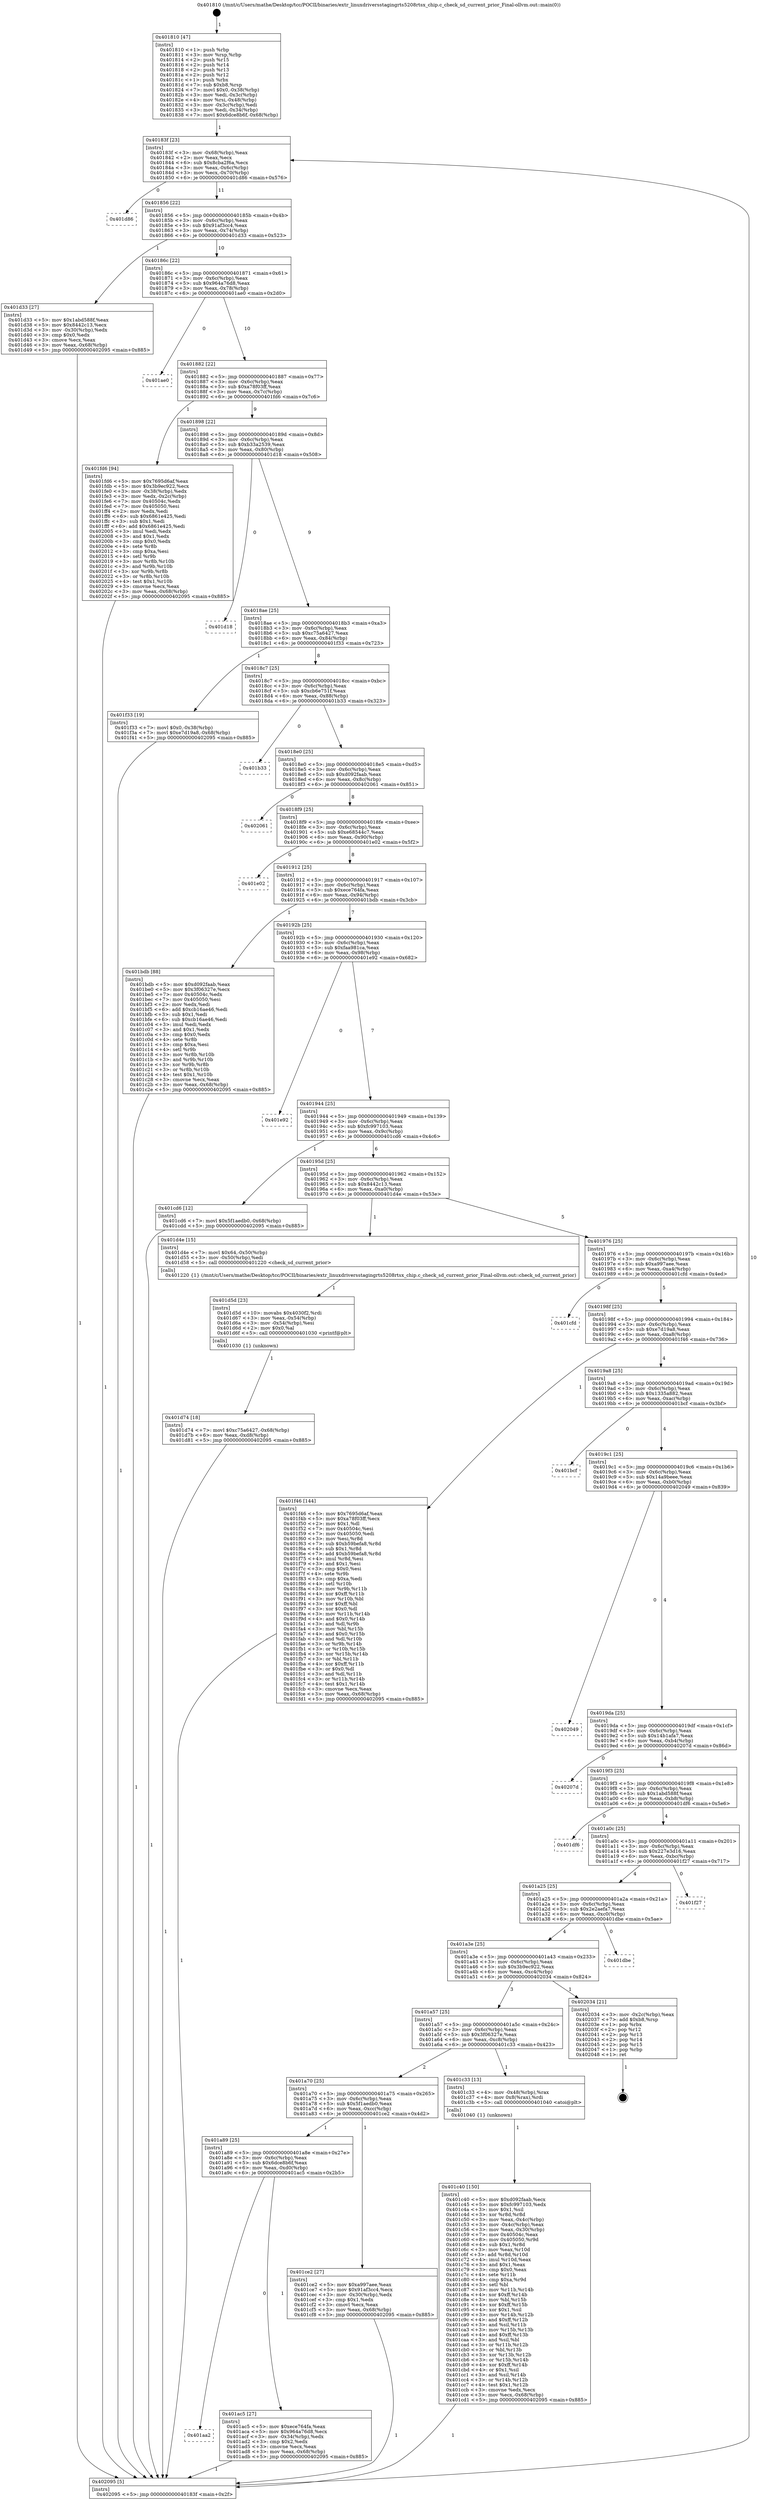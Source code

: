 digraph "0x401810" {
  label = "0x401810 (/mnt/c/Users/mathe/Desktop/tcc/POCII/binaries/extr_linuxdriversstagingrts5208rtsx_chip.c_check_sd_current_prior_Final-ollvm.out::main(0))"
  labelloc = "t"
  node[shape=record]

  Entry [label="",width=0.3,height=0.3,shape=circle,fillcolor=black,style=filled]
  "0x40183f" [label="{
     0x40183f [23]\l
     | [instrs]\l
     &nbsp;&nbsp;0x40183f \<+3\>: mov -0x68(%rbp),%eax\l
     &nbsp;&nbsp;0x401842 \<+2\>: mov %eax,%ecx\l
     &nbsp;&nbsp;0x401844 \<+6\>: sub $0x8cba2f6a,%ecx\l
     &nbsp;&nbsp;0x40184a \<+3\>: mov %eax,-0x6c(%rbp)\l
     &nbsp;&nbsp;0x40184d \<+3\>: mov %ecx,-0x70(%rbp)\l
     &nbsp;&nbsp;0x401850 \<+6\>: je 0000000000401d86 \<main+0x576\>\l
  }"]
  "0x401d86" [label="{
     0x401d86\l
  }", style=dashed]
  "0x401856" [label="{
     0x401856 [22]\l
     | [instrs]\l
     &nbsp;&nbsp;0x401856 \<+5\>: jmp 000000000040185b \<main+0x4b\>\l
     &nbsp;&nbsp;0x40185b \<+3\>: mov -0x6c(%rbp),%eax\l
     &nbsp;&nbsp;0x40185e \<+5\>: sub $0x91af3cc4,%eax\l
     &nbsp;&nbsp;0x401863 \<+3\>: mov %eax,-0x74(%rbp)\l
     &nbsp;&nbsp;0x401866 \<+6\>: je 0000000000401d33 \<main+0x523\>\l
  }"]
  Exit [label="",width=0.3,height=0.3,shape=circle,fillcolor=black,style=filled,peripheries=2]
  "0x401d33" [label="{
     0x401d33 [27]\l
     | [instrs]\l
     &nbsp;&nbsp;0x401d33 \<+5\>: mov $0x1abd588f,%eax\l
     &nbsp;&nbsp;0x401d38 \<+5\>: mov $0x8442c13,%ecx\l
     &nbsp;&nbsp;0x401d3d \<+3\>: mov -0x30(%rbp),%edx\l
     &nbsp;&nbsp;0x401d40 \<+3\>: cmp $0x0,%edx\l
     &nbsp;&nbsp;0x401d43 \<+3\>: cmove %ecx,%eax\l
     &nbsp;&nbsp;0x401d46 \<+3\>: mov %eax,-0x68(%rbp)\l
     &nbsp;&nbsp;0x401d49 \<+5\>: jmp 0000000000402095 \<main+0x885\>\l
  }"]
  "0x40186c" [label="{
     0x40186c [22]\l
     | [instrs]\l
     &nbsp;&nbsp;0x40186c \<+5\>: jmp 0000000000401871 \<main+0x61\>\l
     &nbsp;&nbsp;0x401871 \<+3\>: mov -0x6c(%rbp),%eax\l
     &nbsp;&nbsp;0x401874 \<+5\>: sub $0x964a76d8,%eax\l
     &nbsp;&nbsp;0x401879 \<+3\>: mov %eax,-0x78(%rbp)\l
     &nbsp;&nbsp;0x40187c \<+6\>: je 0000000000401ae0 \<main+0x2d0\>\l
  }"]
  "0x401d74" [label="{
     0x401d74 [18]\l
     | [instrs]\l
     &nbsp;&nbsp;0x401d74 \<+7\>: movl $0xc75a6427,-0x68(%rbp)\l
     &nbsp;&nbsp;0x401d7b \<+6\>: mov %eax,-0xd8(%rbp)\l
     &nbsp;&nbsp;0x401d81 \<+5\>: jmp 0000000000402095 \<main+0x885\>\l
  }"]
  "0x401ae0" [label="{
     0x401ae0\l
  }", style=dashed]
  "0x401882" [label="{
     0x401882 [22]\l
     | [instrs]\l
     &nbsp;&nbsp;0x401882 \<+5\>: jmp 0000000000401887 \<main+0x77\>\l
     &nbsp;&nbsp;0x401887 \<+3\>: mov -0x6c(%rbp),%eax\l
     &nbsp;&nbsp;0x40188a \<+5\>: sub $0xa78f03ff,%eax\l
     &nbsp;&nbsp;0x40188f \<+3\>: mov %eax,-0x7c(%rbp)\l
     &nbsp;&nbsp;0x401892 \<+6\>: je 0000000000401fd6 \<main+0x7c6\>\l
  }"]
  "0x401d5d" [label="{
     0x401d5d [23]\l
     | [instrs]\l
     &nbsp;&nbsp;0x401d5d \<+10\>: movabs $0x4030f2,%rdi\l
     &nbsp;&nbsp;0x401d67 \<+3\>: mov %eax,-0x54(%rbp)\l
     &nbsp;&nbsp;0x401d6a \<+3\>: mov -0x54(%rbp),%esi\l
     &nbsp;&nbsp;0x401d6d \<+2\>: mov $0x0,%al\l
     &nbsp;&nbsp;0x401d6f \<+5\>: call 0000000000401030 \<printf@plt\>\l
     | [calls]\l
     &nbsp;&nbsp;0x401030 \{1\} (unknown)\l
  }"]
  "0x401fd6" [label="{
     0x401fd6 [94]\l
     | [instrs]\l
     &nbsp;&nbsp;0x401fd6 \<+5\>: mov $0x7695d6af,%eax\l
     &nbsp;&nbsp;0x401fdb \<+5\>: mov $0x3b9ec922,%ecx\l
     &nbsp;&nbsp;0x401fe0 \<+3\>: mov -0x38(%rbp),%edx\l
     &nbsp;&nbsp;0x401fe3 \<+3\>: mov %edx,-0x2c(%rbp)\l
     &nbsp;&nbsp;0x401fe6 \<+7\>: mov 0x40504c,%edx\l
     &nbsp;&nbsp;0x401fed \<+7\>: mov 0x405050,%esi\l
     &nbsp;&nbsp;0x401ff4 \<+2\>: mov %edx,%edi\l
     &nbsp;&nbsp;0x401ff6 \<+6\>: sub $0x6861e425,%edi\l
     &nbsp;&nbsp;0x401ffc \<+3\>: sub $0x1,%edi\l
     &nbsp;&nbsp;0x401fff \<+6\>: add $0x6861e425,%edi\l
     &nbsp;&nbsp;0x402005 \<+3\>: imul %edi,%edx\l
     &nbsp;&nbsp;0x402008 \<+3\>: and $0x1,%edx\l
     &nbsp;&nbsp;0x40200b \<+3\>: cmp $0x0,%edx\l
     &nbsp;&nbsp;0x40200e \<+4\>: sete %r8b\l
     &nbsp;&nbsp;0x402012 \<+3\>: cmp $0xa,%esi\l
     &nbsp;&nbsp;0x402015 \<+4\>: setl %r9b\l
     &nbsp;&nbsp;0x402019 \<+3\>: mov %r8b,%r10b\l
     &nbsp;&nbsp;0x40201c \<+3\>: and %r9b,%r10b\l
     &nbsp;&nbsp;0x40201f \<+3\>: xor %r9b,%r8b\l
     &nbsp;&nbsp;0x402022 \<+3\>: or %r8b,%r10b\l
     &nbsp;&nbsp;0x402025 \<+4\>: test $0x1,%r10b\l
     &nbsp;&nbsp;0x402029 \<+3\>: cmovne %ecx,%eax\l
     &nbsp;&nbsp;0x40202c \<+3\>: mov %eax,-0x68(%rbp)\l
     &nbsp;&nbsp;0x40202f \<+5\>: jmp 0000000000402095 \<main+0x885\>\l
  }"]
  "0x401898" [label="{
     0x401898 [22]\l
     | [instrs]\l
     &nbsp;&nbsp;0x401898 \<+5\>: jmp 000000000040189d \<main+0x8d\>\l
     &nbsp;&nbsp;0x40189d \<+3\>: mov -0x6c(%rbp),%eax\l
     &nbsp;&nbsp;0x4018a0 \<+5\>: sub $0xb33a2539,%eax\l
     &nbsp;&nbsp;0x4018a5 \<+3\>: mov %eax,-0x80(%rbp)\l
     &nbsp;&nbsp;0x4018a8 \<+6\>: je 0000000000401d18 \<main+0x508\>\l
  }"]
  "0x401c40" [label="{
     0x401c40 [150]\l
     | [instrs]\l
     &nbsp;&nbsp;0x401c40 \<+5\>: mov $0xd092faab,%ecx\l
     &nbsp;&nbsp;0x401c45 \<+5\>: mov $0xfc997103,%edx\l
     &nbsp;&nbsp;0x401c4a \<+3\>: mov $0x1,%sil\l
     &nbsp;&nbsp;0x401c4d \<+3\>: xor %r8d,%r8d\l
     &nbsp;&nbsp;0x401c50 \<+3\>: mov %eax,-0x4c(%rbp)\l
     &nbsp;&nbsp;0x401c53 \<+3\>: mov -0x4c(%rbp),%eax\l
     &nbsp;&nbsp;0x401c56 \<+3\>: mov %eax,-0x30(%rbp)\l
     &nbsp;&nbsp;0x401c59 \<+7\>: mov 0x40504c,%eax\l
     &nbsp;&nbsp;0x401c60 \<+8\>: mov 0x405050,%r9d\l
     &nbsp;&nbsp;0x401c68 \<+4\>: sub $0x1,%r8d\l
     &nbsp;&nbsp;0x401c6c \<+3\>: mov %eax,%r10d\l
     &nbsp;&nbsp;0x401c6f \<+3\>: add %r8d,%r10d\l
     &nbsp;&nbsp;0x401c72 \<+4\>: imul %r10d,%eax\l
     &nbsp;&nbsp;0x401c76 \<+3\>: and $0x1,%eax\l
     &nbsp;&nbsp;0x401c79 \<+3\>: cmp $0x0,%eax\l
     &nbsp;&nbsp;0x401c7c \<+4\>: sete %r11b\l
     &nbsp;&nbsp;0x401c80 \<+4\>: cmp $0xa,%r9d\l
     &nbsp;&nbsp;0x401c84 \<+3\>: setl %bl\l
     &nbsp;&nbsp;0x401c87 \<+3\>: mov %r11b,%r14b\l
     &nbsp;&nbsp;0x401c8a \<+4\>: xor $0xff,%r14b\l
     &nbsp;&nbsp;0x401c8e \<+3\>: mov %bl,%r15b\l
     &nbsp;&nbsp;0x401c91 \<+4\>: xor $0xff,%r15b\l
     &nbsp;&nbsp;0x401c95 \<+4\>: xor $0x1,%sil\l
     &nbsp;&nbsp;0x401c99 \<+3\>: mov %r14b,%r12b\l
     &nbsp;&nbsp;0x401c9c \<+4\>: and $0xff,%r12b\l
     &nbsp;&nbsp;0x401ca0 \<+3\>: and %sil,%r11b\l
     &nbsp;&nbsp;0x401ca3 \<+3\>: mov %r15b,%r13b\l
     &nbsp;&nbsp;0x401ca6 \<+4\>: and $0xff,%r13b\l
     &nbsp;&nbsp;0x401caa \<+3\>: and %sil,%bl\l
     &nbsp;&nbsp;0x401cad \<+3\>: or %r11b,%r12b\l
     &nbsp;&nbsp;0x401cb0 \<+3\>: or %bl,%r13b\l
     &nbsp;&nbsp;0x401cb3 \<+3\>: xor %r13b,%r12b\l
     &nbsp;&nbsp;0x401cb6 \<+3\>: or %r15b,%r14b\l
     &nbsp;&nbsp;0x401cb9 \<+4\>: xor $0xff,%r14b\l
     &nbsp;&nbsp;0x401cbd \<+4\>: or $0x1,%sil\l
     &nbsp;&nbsp;0x401cc1 \<+3\>: and %sil,%r14b\l
     &nbsp;&nbsp;0x401cc4 \<+3\>: or %r14b,%r12b\l
     &nbsp;&nbsp;0x401cc7 \<+4\>: test $0x1,%r12b\l
     &nbsp;&nbsp;0x401ccb \<+3\>: cmovne %edx,%ecx\l
     &nbsp;&nbsp;0x401cce \<+3\>: mov %ecx,-0x68(%rbp)\l
     &nbsp;&nbsp;0x401cd1 \<+5\>: jmp 0000000000402095 \<main+0x885\>\l
  }"]
  "0x401d18" [label="{
     0x401d18\l
  }", style=dashed]
  "0x4018ae" [label="{
     0x4018ae [25]\l
     | [instrs]\l
     &nbsp;&nbsp;0x4018ae \<+5\>: jmp 00000000004018b3 \<main+0xa3\>\l
     &nbsp;&nbsp;0x4018b3 \<+3\>: mov -0x6c(%rbp),%eax\l
     &nbsp;&nbsp;0x4018b6 \<+5\>: sub $0xc75a6427,%eax\l
     &nbsp;&nbsp;0x4018bb \<+6\>: mov %eax,-0x84(%rbp)\l
     &nbsp;&nbsp;0x4018c1 \<+6\>: je 0000000000401f33 \<main+0x723\>\l
  }"]
  "0x401810" [label="{
     0x401810 [47]\l
     | [instrs]\l
     &nbsp;&nbsp;0x401810 \<+1\>: push %rbp\l
     &nbsp;&nbsp;0x401811 \<+3\>: mov %rsp,%rbp\l
     &nbsp;&nbsp;0x401814 \<+2\>: push %r15\l
     &nbsp;&nbsp;0x401816 \<+2\>: push %r14\l
     &nbsp;&nbsp;0x401818 \<+2\>: push %r13\l
     &nbsp;&nbsp;0x40181a \<+2\>: push %r12\l
     &nbsp;&nbsp;0x40181c \<+1\>: push %rbx\l
     &nbsp;&nbsp;0x40181d \<+7\>: sub $0xb8,%rsp\l
     &nbsp;&nbsp;0x401824 \<+7\>: movl $0x0,-0x38(%rbp)\l
     &nbsp;&nbsp;0x40182b \<+3\>: mov %edi,-0x3c(%rbp)\l
     &nbsp;&nbsp;0x40182e \<+4\>: mov %rsi,-0x48(%rbp)\l
     &nbsp;&nbsp;0x401832 \<+3\>: mov -0x3c(%rbp),%edi\l
     &nbsp;&nbsp;0x401835 \<+3\>: mov %edi,-0x34(%rbp)\l
     &nbsp;&nbsp;0x401838 \<+7\>: movl $0x6dce8b6f,-0x68(%rbp)\l
  }"]
  "0x401f33" [label="{
     0x401f33 [19]\l
     | [instrs]\l
     &nbsp;&nbsp;0x401f33 \<+7\>: movl $0x0,-0x38(%rbp)\l
     &nbsp;&nbsp;0x401f3a \<+7\>: movl $0xe7d19a8,-0x68(%rbp)\l
     &nbsp;&nbsp;0x401f41 \<+5\>: jmp 0000000000402095 \<main+0x885\>\l
  }"]
  "0x4018c7" [label="{
     0x4018c7 [25]\l
     | [instrs]\l
     &nbsp;&nbsp;0x4018c7 \<+5\>: jmp 00000000004018cc \<main+0xbc\>\l
     &nbsp;&nbsp;0x4018cc \<+3\>: mov -0x6c(%rbp),%eax\l
     &nbsp;&nbsp;0x4018cf \<+5\>: sub $0xcb6e751f,%eax\l
     &nbsp;&nbsp;0x4018d4 \<+6\>: mov %eax,-0x88(%rbp)\l
     &nbsp;&nbsp;0x4018da \<+6\>: je 0000000000401b33 \<main+0x323\>\l
  }"]
  "0x402095" [label="{
     0x402095 [5]\l
     | [instrs]\l
     &nbsp;&nbsp;0x402095 \<+5\>: jmp 000000000040183f \<main+0x2f\>\l
  }"]
  "0x401b33" [label="{
     0x401b33\l
  }", style=dashed]
  "0x4018e0" [label="{
     0x4018e0 [25]\l
     | [instrs]\l
     &nbsp;&nbsp;0x4018e0 \<+5\>: jmp 00000000004018e5 \<main+0xd5\>\l
     &nbsp;&nbsp;0x4018e5 \<+3\>: mov -0x6c(%rbp),%eax\l
     &nbsp;&nbsp;0x4018e8 \<+5\>: sub $0xd092faab,%eax\l
     &nbsp;&nbsp;0x4018ed \<+6\>: mov %eax,-0x8c(%rbp)\l
     &nbsp;&nbsp;0x4018f3 \<+6\>: je 0000000000402061 \<main+0x851\>\l
  }"]
  "0x401aa2" [label="{
     0x401aa2\l
  }", style=dashed]
  "0x402061" [label="{
     0x402061\l
  }", style=dashed]
  "0x4018f9" [label="{
     0x4018f9 [25]\l
     | [instrs]\l
     &nbsp;&nbsp;0x4018f9 \<+5\>: jmp 00000000004018fe \<main+0xee\>\l
     &nbsp;&nbsp;0x4018fe \<+3\>: mov -0x6c(%rbp),%eax\l
     &nbsp;&nbsp;0x401901 \<+5\>: sub $0xe68544c7,%eax\l
     &nbsp;&nbsp;0x401906 \<+6\>: mov %eax,-0x90(%rbp)\l
     &nbsp;&nbsp;0x40190c \<+6\>: je 0000000000401e02 \<main+0x5f2\>\l
  }"]
  "0x401ac5" [label="{
     0x401ac5 [27]\l
     | [instrs]\l
     &nbsp;&nbsp;0x401ac5 \<+5\>: mov $0xece764fa,%eax\l
     &nbsp;&nbsp;0x401aca \<+5\>: mov $0x964a76d8,%ecx\l
     &nbsp;&nbsp;0x401acf \<+3\>: mov -0x34(%rbp),%edx\l
     &nbsp;&nbsp;0x401ad2 \<+3\>: cmp $0x2,%edx\l
     &nbsp;&nbsp;0x401ad5 \<+3\>: cmovne %ecx,%eax\l
     &nbsp;&nbsp;0x401ad8 \<+3\>: mov %eax,-0x68(%rbp)\l
     &nbsp;&nbsp;0x401adb \<+5\>: jmp 0000000000402095 \<main+0x885\>\l
  }"]
  "0x401e02" [label="{
     0x401e02\l
  }", style=dashed]
  "0x401912" [label="{
     0x401912 [25]\l
     | [instrs]\l
     &nbsp;&nbsp;0x401912 \<+5\>: jmp 0000000000401917 \<main+0x107\>\l
     &nbsp;&nbsp;0x401917 \<+3\>: mov -0x6c(%rbp),%eax\l
     &nbsp;&nbsp;0x40191a \<+5\>: sub $0xece764fa,%eax\l
     &nbsp;&nbsp;0x40191f \<+6\>: mov %eax,-0x94(%rbp)\l
     &nbsp;&nbsp;0x401925 \<+6\>: je 0000000000401bdb \<main+0x3cb\>\l
  }"]
  "0x401a89" [label="{
     0x401a89 [25]\l
     | [instrs]\l
     &nbsp;&nbsp;0x401a89 \<+5\>: jmp 0000000000401a8e \<main+0x27e\>\l
     &nbsp;&nbsp;0x401a8e \<+3\>: mov -0x6c(%rbp),%eax\l
     &nbsp;&nbsp;0x401a91 \<+5\>: sub $0x6dce8b6f,%eax\l
     &nbsp;&nbsp;0x401a96 \<+6\>: mov %eax,-0xd0(%rbp)\l
     &nbsp;&nbsp;0x401a9c \<+6\>: je 0000000000401ac5 \<main+0x2b5\>\l
  }"]
  "0x401bdb" [label="{
     0x401bdb [88]\l
     | [instrs]\l
     &nbsp;&nbsp;0x401bdb \<+5\>: mov $0xd092faab,%eax\l
     &nbsp;&nbsp;0x401be0 \<+5\>: mov $0x3f06327e,%ecx\l
     &nbsp;&nbsp;0x401be5 \<+7\>: mov 0x40504c,%edx\l
     &nbsp;&nbsp;0x401bec \<+7\>: mov 0x405050,%esi\l
     &nbsp;&nbsp;0x401bf3 \<+2\>: mov %edx,%edi\l
     &nbsp;&nbsp;0x401bf5 \<+6\>: add $0xcb16ae46,%edi\l
     &nbsp;&nbsp;0x401bfb \<+3\>: sub $0x1,%edi\l
     &nbsp;&nbsp;0x401bfe \<+6\>: sub $0xcb16ae46,%edi\l
     &nbsp;&nbsp;0x401c04 \<+3\>: imul %edi,%edx\l
     &nbsp;&nbsp;0x401c07 \<+3\>: and $0x1,%edx\l
     &nbsp;&nbsp;0x401c0a \<+3\>: cmp $0x0,%edx\l
     &nbsp;&nbsp;0x401c0d \<+4\>: sete %r8b\l
     &nbsp;&nbsp;0x401c11 \<+3\>: cmp $0xa,%esi\l
     &nbsp;&nbsp;0x401c14 \<+4\>: setl %r9b\l
     &nbsp;&nbsp;0x401c18 \<+3\>: mov %r8b,%r10b\l
     &nbsp;&nbsp;0x401c1b \<+3\>: and %r9b,%r10b\l
     &nbsp;&nbsp;0x401c1e \<+3\>: xor %r9b,%r8b\l
     &nbsp;&nbsp;0x401c21 \<+3\>: or %r8b,%r10b\l
     &nbsp;&nbsp;0x401c24 \<+4\>: test $0x1,%r10b\l
     &nbsp;&nbsp;0x401c28 \<+3\>: cmovne %ecx,%eax\l
     &nbsp;&nbsp;0x401c2b \<+3\>: mov %eax,-0x68(%rbp)\l
     &nbsp;&nbsp;0x401c2e \<+5\>: jmp 0000000000402095 \<main+0x885\>\l
  }"]
  "0x40192b" [label="{
     0x40192b [25]\l
     | [instrs]\l
     &nbsp;&nbsp;0x40192b \<+5\>: jmp 0000000000401930 \<main+0x120\>\l
     &nbsp;&nbsp;0x401930 \<+3\>: mov -0x6c(%rbp),%eax\l
     &nbsp;&nbsp;0x401933 \<+5\>: sub $0xfaa981ca,%eax\l
     &nbsp;&nbsp;0x401938 \<+6\>: mov %eax,-0x98(%rbp)\l
     &nbsp;&nbsp;0x40193e \<+6\>: je 0000000000401e92 \<main+0x682\>\l
  }"]
  "0x401ce2" [label="{
     0x401ce2 [27]\l
     | [instrs]\l
     &nbsp;&nbsp;0x401ce2 \<+5\>: mov $0xa997aee,%eax\l
     &nbsp;&nbsp;0x401ce7 \<+5\>: mov $0x91af3cc4,%ecx\l
     &nbsp;&nbsp;0x401cec \<+3\>: mov -0x30(%rbp),%edx\l
     &nbsp;&nbsp;0x401cef \<+3\>: cmp $0x1,%edx\l
     &nbsp;&nbsp;0x401cf2 \<+3\>: cmovl %ecx,%eax\l
     &nbsp;&nbsp;0x401cf5 \<+3\>: mov %eax,-0x68(%rbp)\l
     &nbsp;&nbsp;0x401cf8 \<+5\>: jmp 0000000000402095 \<main+0x885\>\l
  }"]
  "0x401e92" [label="{
     0x401e92\l
  }", style=dashed]
  "0x401944" [label="{
     0x401944 [25]\l
     | [instrs]\l
     &nbsp;&nbsp;0x401944 \<+5\>: jmp 0000000000401949 \<main+0x139\>\l
     &nbsp;&nbsp;0x401949 \<+3\>: mov -0x6c(%rbp),%eax\l
     &nbsp;&nbsp;0x40194c \<+5\>: sub $0xfc997103,%eax\l
     &nbsp;&nbsp;0x401951 \<+6\>: mov %eax,-0x9c(%rbp)\l
     &nbsp;&nbsp;0x401957 \<+6\>: je 0000000000401cd6 \<main+0x4c6\>\l
  }"]
  "0x401a70" [label="{
     0x401a70 [25]\l
     | [instrs]\l
     &nbsp;&nbsp;0x401a70 \<+5\>: jmp 0000000000401a75 \<main+0x265\>\l
     &nbsp;&nbsp;0x401a75 \<+3\>: mov -0x6c(%rbp),%eax\l
     &nbsp;&nbsp;0x401a78 \<+5\>: sub $0x5f1aedb0,%eax\l
     &nbsp;&nbsp;0x401a7d \<+6\>: mov %eax,-0xcc(%rbp)\l
     &nbsp;&nbsp;0x401a83 \<+6\>: je 0000000000401ce2 \<main+0x4d2\>\l
  }"]
  "0x401cd6" [label="{
     0x401cd6 [12]\l
     | [instrs]\l
     &nbsp;&nbsp;0x401cd6 \<+7\>: movl $0x5f1aedb0,-0x68(%rbp)\l
     &nbsp;&nbsp;0x401cdd \<+5\>: jmp 0000000000402095 \<main+0x885\>\l
  }"]
  "0x40195d" [label="{
     0x40195d [25]\l
     | [instrs]\l
     &nbsp;&nbsp;0x40195d \<+5\>: jmp 0000000000401962 \<main+0x152\>\l
     &nbsp;&nbsp;0x401962 \<+3\>: mov -0x6c(%rbp),%eax\l
     &nbsp;&nbsp;0x401965 \<+5\>: sub $0x8442c13,%eax\l
     &nbsp;&nbsp;0x40196a \<+6\>: mov %eax,-0xa0(%rbp)\l
     &nbsp;&nbsp;0x401970 \<+6\>: je 0000000000401d4e \<main+0x53e\>\l
  }"]
  "0x401c33" [label="{
     0x401c33 [13]\l
     | [instrs]\l
     &nbsp;&nbsp;0x401c33 \<+4\>: mov -0x48(%rbp),%rax\l
     &nbsp;&nbsp;0x401c37 \<+4\>: mov 0x8(%rax),%rdi\l
     &nbsp;&nbsp;0x401c3b \<+5\>: call 0000000000401040 \<atoi@plt\>\l
     | [calls]\l
     &nbsp;&nbsp;0x401040 \{1\} (unknown)\l
  }"]
  "0x401d4e" [label="{
     0x401d4e [15]\l
     | [instrs]\l
     &nbsp;&nbsp;0x401d4e \<+7\>: movl $0x64,-0x50(%rbp)\l
     &nbsp;&nbsp;0x401d55 \<+3\>: mov -0x50(%rbp),%edi\l
     &nbsp;&nbsp;0x401d58 \<+5\>: call 0000000000401220 \<check_sd_current_prior\>\l
     | [calls]\l
     &nbsp;&nbsp;0x401220 \{1\} (/mnt/c/Users/mathe/Desktop/tcc/POCII/binaries/extr_linuxdriversstagingrts5208rtsx_chip.c_check_sd_current_prior_Final-ollvm.out::check_sd_current_prior)\l
  }"]
  "0x401976" [label="{
     0x401976 [25]\l
     | [instrs]\l
     &nbsp;&nbsp;0x401976 \<+5\>: jmp 000000000040197b \<main+0x16b\>\l
     &nbsp;&nbsp;0x40197b \<+3\>: mov -0x6c(%rbp),%eax\l
     &nbsp;&nbsp;0x40197e \<+5\>: sub $0xa997aee,%eax\l
     &nbsp;&nbsp;0x401983 \<+6\>: mov %eax,-0xa4(%rbp)\l
     &nbsp;&nbsp;0x401989 \<+6\>: je 0000000000401cfd \<main+0x4ed\>\l
  }"]
  "0x401a57" [label="{
     0x401a57 [25]\l
     | [instrs]\l
     &nbsp;&nbsp;0x401a57 \<+5\>: jmp 0000000000401a5c \<main+0x24c\>\l
     &nbsp;&nbsp;0x401a5c \<+3\>: mov -0x6c(%rbp),%eax\l
     &nbsp;&nbsp;0x401a5f \<+5\>: sub $0x3f06327e,%eax\l
     &nbsp;&nbsp;0x401a64 \<+6\>: mov %eax,-0xc8(%rbp)\l
     &nbsp;&nbsp;0x401a6a \<+6\>: je 0000000000401c33 \<main+0x423\>\l
  }"]
  "0x401cfd" [label="{
     0x401cfd\l
  }", style=dashed]
  "0x40198f" [label="{
     0x40198f [25]\l
     | [instrs]\l
     &nbsp;&nbsp;0x40198f \<+5\>: jmp 0000000000401994 \<main+0x184\>\l
     &nbsp;&nbsp;0x401994 \<+3\>: mov -0x6c(%rbp),%eax\l
     &nbsp;&nbsp;0x401997 \<+5\>: sub $0xe7d19a8,%eax\l
     &nbsp;&nbsp;0x40199c \<+6\>: mov %eax,-0xa8(%rbp)\l
     &nbsp;&nbsp;0x4019a2 \<+6\>: je 0000000000401f46 \<main+0x736\>\l
  }"]
  "0x402034" [label="{
     0x402034 [21]\l
     | [instrs]\l
     &nbsp;&nbsp;0x402034 \<+3\>: mov -0x2c(%rbp),%eax\l
     &nbsp;&nbsp;0x402037 \<+7\>: add $0xb8,%rsp\l
     &nbsp;&nbsp;0x40203e \<+1\>: pop %rbx\l
     &nbsp;&nbsp;0x40203f \<+2\>: pop %r12\l
     &nbsp;&nbsp;0x402041 \<+2\>: pop %r13\l
     &nbsp;&nbsp;0x402043 \<+2\>: pop %r14\l
     &nbsp;&nbsp;0x402045 \<+2\>: pop %r15\l
     &nbsp;&nbsp;0x402047 \<+1\>: pop %rbp\l
     &nbsp;&nbsp;0x402048 \<+1\>: ret\l
  }"]
  "0x401f46" [label="{
     0x401f46 [144]\l
     | [instrs]\l
     &nbsp;&nbsp;0x401f46 \<+5\>: mov $0x7695d6af,%eax\l
     &nbsp;&nbsp;0x401f4b \<+5\>: mov $0xa78f03ff,%ecx\l
     &nbsp;&nbsp;0x401f50 \<+2\>: mov $0x1,%dl\l
     &nbsp;&nbsp;0x401f52 \<+7\>: mov 0x40504c,%esi\l
     &nbsp;&nbsp;0x401f59 \<+7\>: mov 0x405050,%edi\l
     &nbsp;&nbsp;0x401f60 \<+3\>: mov %esi,%r8d\l
     &nbsp;&nbsp;0x401f63 \<+7\>: sub $0xb59befa8,%r8d\l
     &nbsp;&nbsp;0x401f6a \<+4\>: sub $0x1,%r8d\l
     &nbsp;&nbsp;0x401f6e \<+7\>: add $0xb59befa8,%r8d\l
     &nbsp;&nbsp;0x401f75 \<+4\>: imul %r8d,%esi\l
     &nbsp;&nbsp;0x401f79 \<+3\>: and $0x1,%esi\l
     &nbsp;&nbsp;0x401f7c \<+3\>: cmp $0x0,%esi\l
     &nbsp;&nbsp;0x401f7f \<+4\>: sete %r9b\l
     &nbsp;&nbsp;0x401f83 \<+3\>: cmp $0xa,%edi\l
     &nbsp;&nbsp;0x401f86 \<+4\>: setl %r10b\l
     &nbsp;&nbsp;0x401f8a \<+3\>: mov %r9b,%r11b\l
     &nbsp;&nbsp;0x401f8d \<+4\>: xor $0xff,%r11b\l
     &nbsp;&nbsp;0x401f91 \<+3\>: mov %r10b,%bl\l
     &nbsp;&nbsp;0x401f94 \<+3\>: xor $0xff,%bl\l
     &nbsp;&nbsp;0x401f97 \<+3\>: xor $0x0,%dl\l
     &nbsp;&nbsp;0x401f9a \<+3\>: mov %r11b,%r14b\l
     &nbsp;&nbsp;0x401f9d \<+4\>: and $0x0,%r14b\l
     &nbsp;&nbsp;0x401fa1 \<+3\>: and %dl,%r9b\l
     &nbsp;&nbsp;0x401fa4 \<+3\>: mov %bl,%r15b\l
     &nbsp;&nbsp;0x401fa7 \<+4\>: and $0x0,%r15b\l
     &nbsp;&nbsp;0x401fab \<+3\>: and %dl,%r10b\l
     &nbsp;&nbsp;0x401fae \<+3\>: or %r9b,%r14b\l
     &nbsp;&nbsp;0x401fb1 \<+3\>: or %r10b,%r15b\l
     &nbsp;&nbsp;0x401fb4 \<+3\>: xor %r15b,%r14b\l
     &nbsp;&nbsp;0x401fb7 \<+3\>: or %bl,%r11b\l
     &nbsp;&nbsp;0x401fba \<+4\>: xor $0xff,%r11b\l
     &nbsp;&nbsp;0x401fbe \<+3\>: or $0x0,%dl\l
     &nbsp;&nbsp;0x401fc1 \<+3\>: and %dl,%r11b\l
     &nbsp;&nbsp;0x401fc4 \<+3\>: or %r11b,%r14b\l
     &nbsp;&nbsp;0x401fc7 \<+4\>: test $0x1,%r14b\l
     &nbsp;&nbsp;0x401fcb \<+3\>: cmovne %ecx,%eax\l
     &nbsp;&nbsp;0x401fce \<+3\>: mov %eax,-0x68(%rbp)\l
     &nbsp;&nbsp;0x401fd1 \<+5\>: jmp 0000000000402095 \<main+0x885\>\l
  }"]
  "0x4019a8" [label="{
     0x4019a8 [25]\l
     | [instrs]\l
     &nbsp;&nbsp;0x4019a8 \<+5\>: jmp 00000000004019ad \<main+0x19d\>\l
     &nbsp;&nbsp;0x4019ad \<+3\>: mov -0x6c(%rbp),%eax\l
     &nbsp;&nbsp;0x4019b0 \<+5\>: sub $0x1335a882,%eax\l
     &nbsp;&nbsp;0x4019b5 \<+6\>: mov %eax,-0xac(%rbp)\l
     &nbsp;&nbsp;0x4019bb \<+6\>: je 0000000000401bcf \<main+0x3bf\>\l
  }"]
  "0x401a3e" [label="{
     0x401a3e [25]\l
     | [instrs]\l
     &nbsp;&nbsp;0x401a3e \<+5\>: jmp 0000000000401a43 \<main+0x233\>\l
     &nbsp;&nbsp;0x401a43 \<+3\>: mov -0x6c(%rbp),%eax\l
     &nbsp;&nbsp;0x401a46 \<+5\>: sub $0x3b9ec922,%eax\l
     &nbsp;&nbsp;0x401a4b \<+6\>: mov %eax,-0xc4(%rbp)\l
     &nbsp;&nbsp;0x401a51 \<+6\>: je 0000000000402034 \<main+0x824\>\l
  }"]
  "0x401bcf" [label="{
     0x401bcf\l
  }", style=dashed]
  "0x4019c1" [label="{
     0x4019c1 [25]\l
     | [instrs]\l
     &nbsp;&nbsp;0x4019c1 \<+5\>: jmp 00000000004019c6 \<main+0x1b6\>\l
     &nbsp;&nbsp;0x4019c6 \<+3\>: mov -0x6c(%rbp),%eax\l
     &nbsp;&nbsp;0x4019c9 \<+5\>: sub $0x14a9beee,%eax\l
     &nbsp;&nbsp;0x4019ce \<+6\>: mov %eax,-0xb0(%rbp)\l
     &nbsp;&nbsp;0x4019d4 \<+6\>: je 0000000000402049 \<main+0x839\>\l
  }"]
  "0x401dbe" [label="{
     0x401dbe\l
  }", style=dashed]
  "0x402049" [label="{
     0x402049\l
  }", style=dashed]
  "0x4019da" [label="{
     0x4019da [25]\l
     | [instrs]\l
     &nbsp;&nbsp;0x4019da \<+5\>: jmp 00000000004019df \<main+0x1cf\>\l
     &nbsp;&nbsp;0x4019df \<+3\>: mov -0x6c(%rbp),%eax\l
     &nbsp;&nbsp;0x4019e2 \<+5\>: sub $0x14b1afa7,%eax\l
     &nbsp;&nbsp;0x4019e7 \<+6\>: mov %eax,-0xb4(%rbp)\l
     &nbsp;&nbsp;0x4019ed \<+6\>: je 000000000040207d \<main+0x86d\>\l
  }"]
  "0x401a25" [label="{
     0x401a25 [25]\l
     | [instrs]\l
     &nbsp;&nbsp;0x401a25 \<+5\>: jmp 0000000000401a2a \<main+0x21a\>\l
     &nbsp;&nbsp;0x401a2a \<+3\>: mov -0x6c(%rbp),%eax\l
     &nbsp;&nbsp;0x401a2d \<+5\>: sub $0x2e2aefa7,%eax\l
     &nbsp;&nbsp;0x401a32 \<+6\>: mov %eax,-0xc0(%rbp)\l
     &nbsp;&nbsp;0x401a38 \<+6\>: je 0000000000401dbe \<main+0x5ae\>\l
  }"]
  "0x40207d" [label="{
     0x40207d\l
  }", style=dashed]
  "0x4019f3" [label="{
     0x4019f3 [25]\l
     | [instrs]\l
     &nbsp;&nbsp;0x4019f3 \<+5\>: jmp 00000000004019f8 \<main+0x1e8\>\l
     &nbsp;&nbsp;0x4019f8 \<+3\>: mov -0x6c(%rbp),%eax\l
     &nbsp;&nbsp;0x4019fb \<+5\>: sub $0x1abd588f,%eax\l
     &nbsp;&nbsp;0x401a00 \<+6\>: mov %eax,-0xb8(%rbp)\l
     &nbsp;&nbsp;0x401a06 \<+6\>: je 0000000000401df6 \<main+0x5e6\>\l
  }"]
  "0x401f27" [label="{
     0x401f27\l
  }", style=dashed]
  "0x401df6" [label="{
     0x401df6\l
  }", style=dashed]
  "0x401a0c" [label="{
     0x401a0c [25]\l
     | [instrs]\l
     &nbsp;&nbsp;0x401a0c \<+5\>: jmp 0000000000401a11 \<main+0x201\>\l
     &nbsp;&nbsp;0x401a11 \<+3\>: mov -0x6c(%rbp),%eax\l
     &nbsp;&nbsp;0x401a14 \<+5\>: sub $0x227e3d16,%eax\l
     &nbsp;&nbsp;0x401a19 \<+6\>: mov %eax,-0xbc(%rbp)\l
     &nbsp;&nbsp;0x401a1f \<+6\>: je 0000000000401f27 \<main+0x717\>\l
  }"]
  Entry -> "0x401810" [label=" 1"]
  "0x40183f" -> "0x401d86" [label=" 0"]
  "0x40183f" -> "0x401856" [label=" 11"]
  "0x402034" -> Exit [label=" 1"]
  "0x401856" -> "0x401d33" [label=" 1"]
  "0x401856" -> "0x40186c" [label=" 10"]
  "0x401fd6" -> "0x402095" [label=" 1"]
  "0x40186c" -> "0x401ae0" [label=" 0"]
  "0x40186c" -> "0x401882" [label=" 10"]
  "0x401f46" -> "0x402095" [label=" 1"]
  "0x401882" -> "0x401fd6" [label=" 1"]
  "0x401882" -> "0x401898" [label=" 9"]
  "0x401f33" -> "0x402095" [label=" 1"]
  "0x401898" -> "0x401d18" [label=" 0"]
  "0x401898" -> "0x4018ae" [label=" 9"]
  "0x401d74" -> "0x402095" [label=" 1"]
  "0x4018ae" -> "0x401f33" [label=" 1"]
  "0x4018ae" -> "0x4018c7" [label=" 8"]
  "0x401d5d" -> "0x401d74" [label=" 1"]
  "0x4018c7" -> "0x401b33" [label=" 0"]
  "0x4018c7" -> "0x4018e0" [label=" 8"]
  "0x401d4e" -> "0x401d5d" [label=" 1"]
  "0x4018e0" -> "0x402061" [label=" 0"]
  "0x4018e0" -> "0x4018f9" [label=" 8"]
  "0x401d33" -> "0x402095" [label=" 1"]
  "0x4018f9" -> "0x401e02" [label=" 0"]
  "0x4018f9" -> "0x401912" [label=" 8"]
  "0x401ce2" -> "0x402095" [label=" 1"]
  "0x401912" -> "0x401bdb" [label=" 1"]
  "0x401912" -> "0x40192b" [label=" 7"]
  "0x401c40" -> "0x402095" [label=" 1"]
  "0x40192b" -> "0x401e92" [label=" 0"]
  "0x40192b" -> "0x401944" [label=" 7"]
  "0x401c33" -> "0x401c40" [label=" 1"]
  "0x401944" -> "0x401cd6" [label=" 1"]
  "0x401944" -> "0x40195d" [label=" 6"]
  "0x402095" -> "0x40183f" [label=" 10"]
  "0x40195d" -> "0x401d4e" [label=" 1"]
  "0x40195d" -> "0x401976" [label=" 5"]
  "0x401810" -> "0x40183f" [label=" 1"]
  "0x401976" -> "0x401cfd" [label=" 0"]
  "0x401976" -> "0x40198f" [label=" 5"]
  "0x401a89" -> "0x401aa2" [label=" 0"]
  "0x40198f" -> "0x401f46" [label=" 1"]
  "0x40198f" -> "0x4019a8" [label=" 4"]
  "0x401a89" -> "0x401ac5" [label=" 1"]
  "0x4019a8" -> "0x401bcf" [label=" 0"]
  "0x4019a8" -> "0x4019c1" [label=" 4"]
  "0x401a70" -> "0x401a89" [label=" 1"]
  "0x4019c1" -> "0x402049" [label=" 0"]
  "0x4019c1" -> "0x4019da" [label=" 4"]
  "0x401a70" -> "0x401ce2" [label=" 1"]
  "0x4019da" -> "0x40207d" [label=" 0"]
  "0x4019da" -> "0x4019f3" [label=" 4"]
  "0x401a57" -> "0x401a70" [label=" 2"]
  "0x4019f3" -> "0x401df6" [label=" 0"]
  "0x4019f3" -> "0x401a0c" [label=" 4"]
  "0x401a57" -> "0x401c33" [label=" 1"]
  "0x401a0c" -> "0x401f27" [label=" 0"]
  "0x401a0c" -> "0x401a25" [label=" 4"]
  "0x401bdb" -> "0x402095" [label=" 1"]
  "0x401a25" -> "0x401dbe" [label=" 0"]
  "0x401a25" -> "0x401a3e" [label=" 4"]
  "0x401cd6" -> "0x402095" [label=" 1"]
  "0x401a3e" -> "0x402034" [label=" 1"]
  "0x401a3e" -> "0x401a57" [label=" 3"]
  "0x401ac5" -> "0x402095" [label=" 1"]
}
